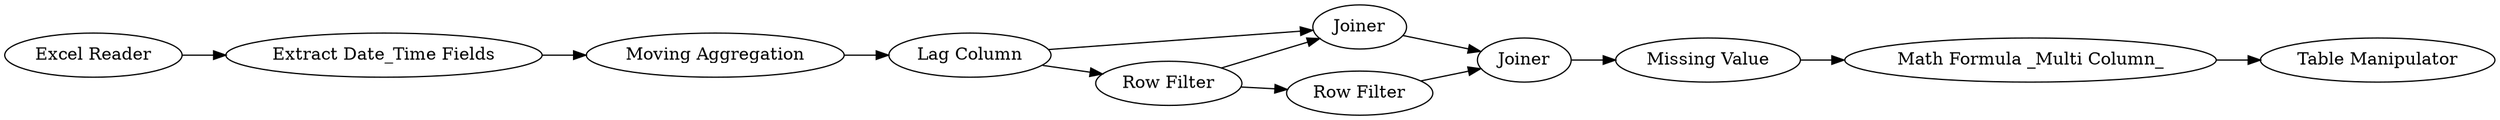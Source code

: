 digraph {
	13 -> 15
	16 -> 23
	22 -> 25
	23 -> 24
	15 -> 16
	25 -> 26
	26 -> 27
	24 -> 25
	14 -> 13
	23 -> 22
	16 -> 22
	27 -> 29
	16 [label="Lag Column"]
	24 [label="Row Filter"]
	27 [label="Math Formula _Multi Column_"]
	13 [label="Extract Date_Time Fields"]
	22 [label=Joiner]
	29 [label="Table Manipulator"]
	23 [label="Row Filter"]
	26 [label="Missing Value"]
	15 [label="Moving Aggregation"]
	25 [label=Joiner]
	14 [label="Excel Reader"]
	rankdir=LR
}
